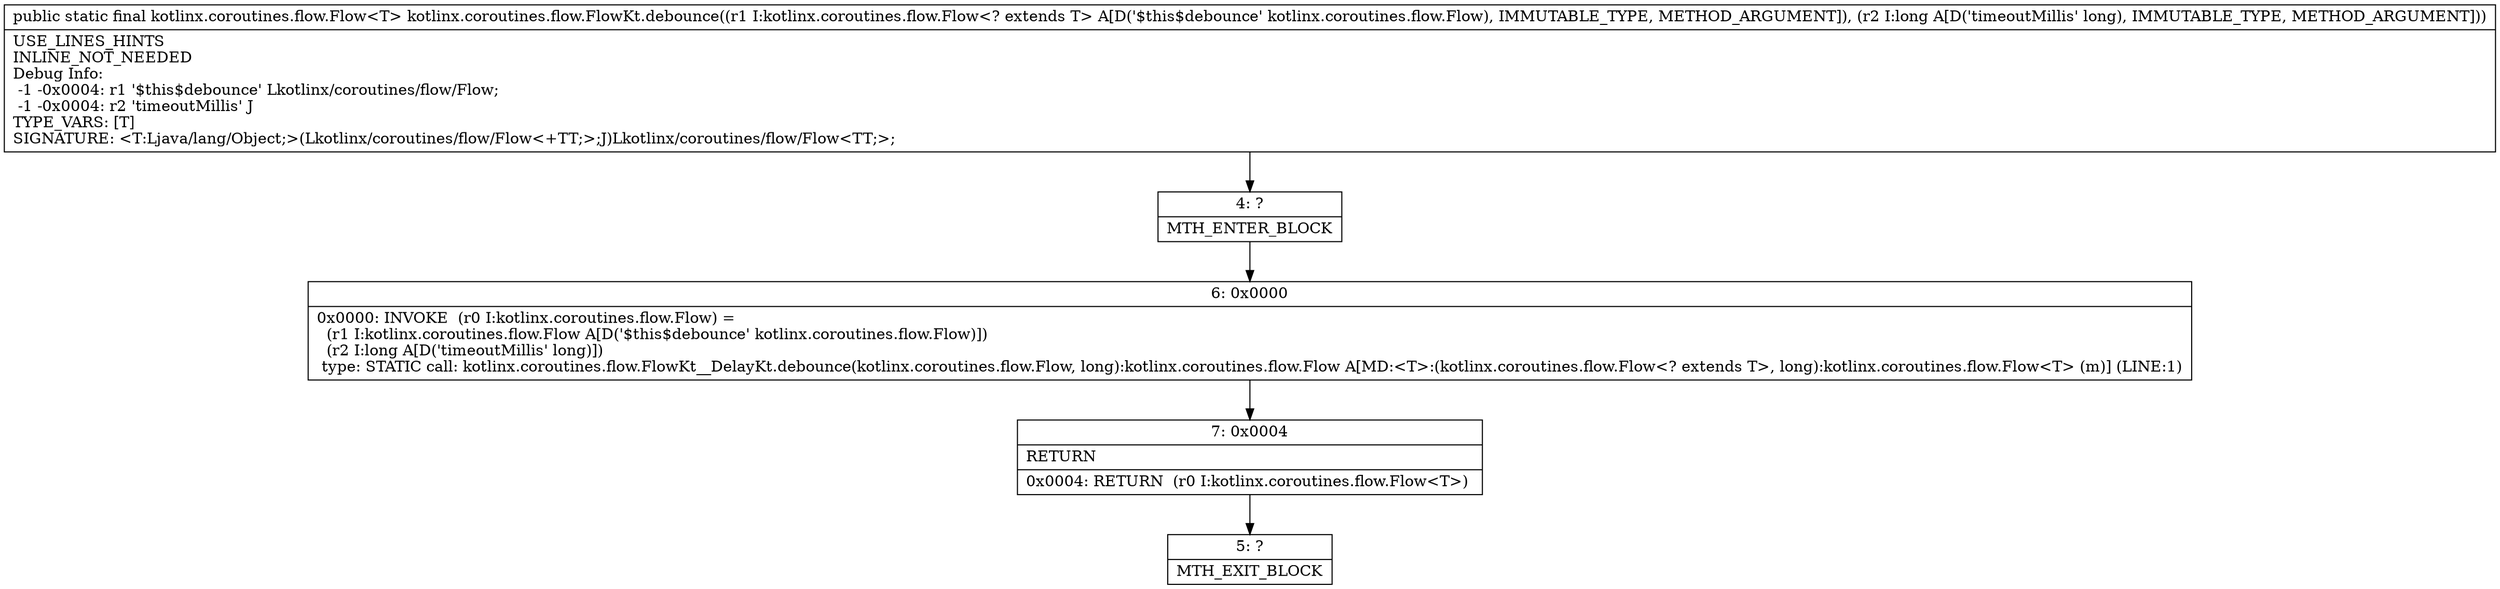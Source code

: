 digraph "CFG forkotlinx.coroutines.flow.FlowKt.debounce(Lkotlinx\/coroutines\/flow\/Flow;J)Lkotlinx\/coroutines\/flow\/Flow;" {
Node_4 [shape=record,label="{4\:\ ?|MTH_ENTER_BLOCK\l}"];
Node_6 [shape=record,label="{6\:\ 0x0000|0x0000: INVOKE  (r0 I:kotlinx.coroutines.flow.Flow) = \l  (r1 I:kotlinx.coroutines.flow.Flow A[D('$this$debounce' kotlinx.coroutines.flow.Flow)])\l  (r2 I:long A[D('timeoutMillis' long)])\l type: STATIC call: kotlinx.coroutines.flow.FlowKt__DelayKt.debounce(kotlinx.coroutines.flow.Flow, long):kotlinx.coroutines.flow.Flow A[MD:\<T\>:(kotlinx.coroutines.flow.Flow\<? extends T\>, long):kotlinx.coroutines.flow.Flow\<T\> (m)] (LINE:1)\l}"];
Node_7 [shape=record,label="{7\:\ 0x0004|RETURN\l|0x0004: RETURN  (r0 I:kotlinx.coroutines.flow.Flow\<T\>) \l}"];
Node_5 [shape=record,label="{5\:\ ?|MTH_EXIT_BLOCK\l}"];
MethodNode[shape=record,label="{public static final kotlinx.coroutines.flow.Flow\<T\> kotlinx.coroutines.flow.FlowKt.debounce((r1 I:kotlinx.coroutines.flow.Flow\<? extends T\> A[D('$this$debounce' kotlinx.coroutines.flow.Flow), IMMUTABLE_TYPE, METHOD_ARGUMENT]), (r2 I:long A[D('timeoutMillis' long), IMMUTABLE_TYPE, METHOD_ARGUMENT]))  | USE_LINES_HINTS\lINLINE_NOT_NEEDED\lDebug Info:\l  \-1 \-0x0004: r1 '$this$debounce' Lkotlinx\/coroutines\/flow\/Flow;\l  \-1 \-0x0004: r2 'timeoutMillis' J\lTYPE_VARS: [T]\lSIGNATURE: \<T:Ljava\/lang\/Object;\>(Lkotlinx\/coroutines\/flow\/Flow\<+TT;\>;J)Lkotlinx\/coroutines\/flow\/Flow\<TT;\>;\l}"];
MethodNode -> Node_4;Node_4 -> Node_6;
Node_6 -> Node_7;
Node_7 -> Node_5;
}

